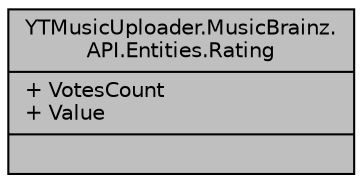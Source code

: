 digraph "YTMusicUploader.MusicBrainz.API.Entities.Rating"
{
 // LATEX_PDF_SIZE
  edge [fontname="Helvetica",fontsize="10",labelfontname="Helvetica",labelfontsize="10"];
  node [fontname="Helvetica",fontsize="10",shape=record];
  Node1 [label="{YTMusicUploader.MusicBrainz.\lAPI.Entities.Rating\n|+ VotesCount\l+ Value\l|}",height=0.2,width=0.4,color="black", fillcolor="grey75", style="filled", fontcolor="black",tooltip="Rating information."];
}

